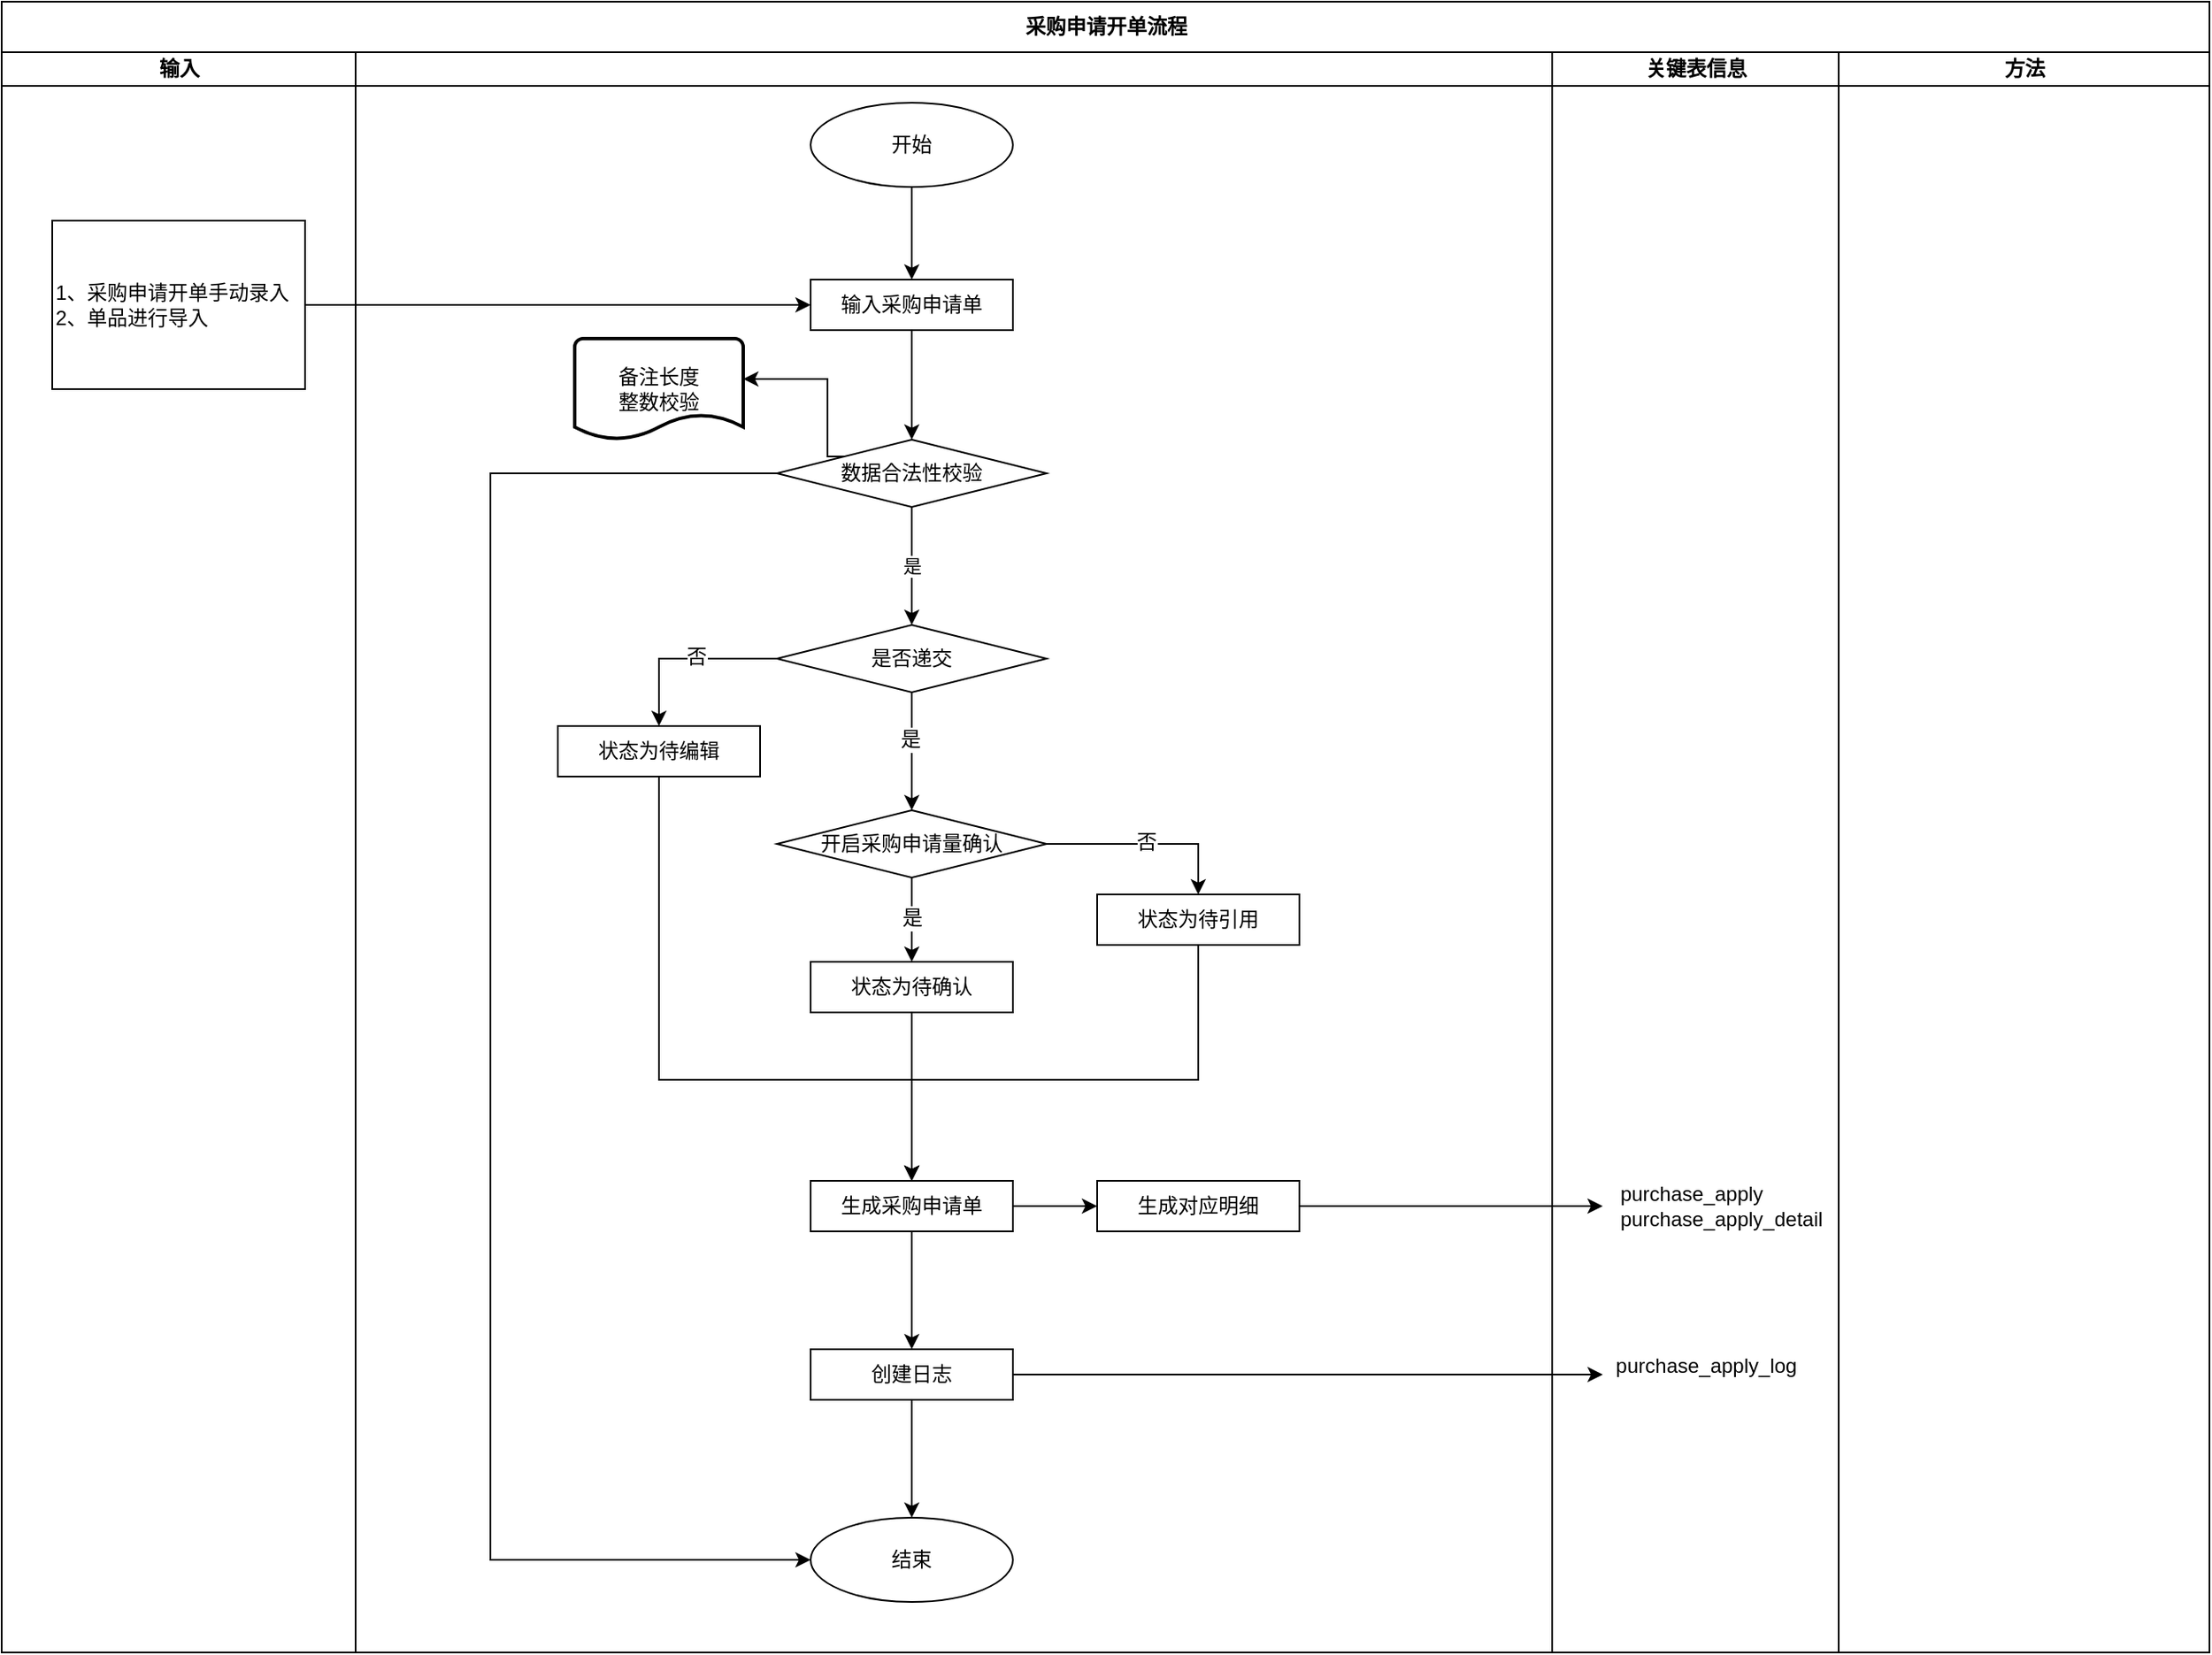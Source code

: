 <mxfile version="14.4.3" type="device"><diagram id="C5RBs43oDa-KdzZeNtuy" name="Page-1"><mxGraphModel dx="1326" dy="816" grid="1" gridSize="10" guides="1" tooltips="1" connect="1" arrows="1" fold="1" page="1" pageScale="1" pageWidth="827" pageHeight="1169" math="0" shadow="0"><root><mxCell id="WIyWlLk6GJQsqaUBKTNV-0"/><mxCell id="WIyWlLk6GJQsqaUBKTNV-1" parent="WIyWlLk6GJQsqaUBKTNV-0"/><mxCell id="e3bt0MxMx475A2bNlWlM-0" value="&lt;font style=&quot;font-size: 12px&quot;&gt;采购申请开单流程&lt;/font&gt;" style="swimlane;html=1;childLayout=stackLayout;startSize=30;rounded=0;shadow=0;labelBackgroundColor=none;strokeWidth=1;fontFamily=Verdana;fontSize=8;align=center;" parent="WIyWlLk6GJQsqaUBKTNV-1" vertex="1"><mxGeometry x="170" y="140" width="1310" height="980" as="geometry"><mxRectangle x="170" y="140" width="100" height="30" as="alternateBounds"/></mxGeometry></mxCell><mxCell id="e3bt0MxMx475A2bNlWlM-1" value="输入" style="swimlane;html=1;startSize=20;" parent="e3bt0MxMx475A2bNlWlM-0" vertex="1"><mxGeometry y="30" width="210" height="950" as="geometry"><mxRectangle y="30" width="30" height="1180" as="alternateBounds"/></mxGeometry></mxCell><mxCell id="e3bt0MxMx475A2bNlWlM-2" value="1、采购申请开单手动录入&lt;br&gt;2、单品进行导入" style="rounded=0;whiteSpace=wrap;html=1;align=left;" parent="e3bt0MxMx475A2bNlWlM-1" vertex="1"><mxGeometry x="30" y="100" width="150" height="100" as="geometry"/></mxCell><mxCell id="e3bt0MxMx475A2bNlWlM-4" value="&lt;br&gt;&lt;br&gt;" style="swimlane;html=1;startSize=20;" parent="e3bt0MxMx475A2bNlWlM-0" vertex="1"><mxGeometry x="210" y="30" width="710" height="950" as="geometry"/></mxCell><mxCell id="e3bt0MxMx475A2bNlWlM-5" style="edgeStyle=orthogonalEdgeStyle;rounded=0;orthogonalLoop=1;jettySize=auto;html=1;exitX=0.5;exitY=1;exitDx=0;exitDy=0;entryX=0.5;entryY=0;entryDx=0;entryDy=0;" parent="e3bt0MxMx475A2bNlWlM-4" source="e3bt0MxMx475A2bNlWlM-6" target="e3bt0MxMx475A2bNlWlM-8" edge="1"><mxGeometry relative="1" as="geometry"/></mxCell><mxCell id="e3bt0MxMx475A2bNlWlM-6" value="开始" style="ellipse;whiteSpace=wrap;html=1;" parent="e3bt0MxMx475A2bNlWlM-4" vertex="1"><mxGeometry x="270" y="30" width="120" height="50" as="geometry"/></mxCell><mxCell id="e3bt0MxMx475A2bNlWlM-7" style="edgeStyle=orthogonalEdgeStyle;rounded=0;orthogonalLoop=1;jettySize=auto;html=1;entryX=0.5;entryY=0;entryDx=0;entryDy=0;" parent="e3bt0MxMx475A2bNlWlM-4" source="e3bt0MxMx475A2bNlWlM-8" target="e3bt0MxMx475A2bNlWlM-13" edge="1"><mxGeometry relative="1" as="geometry"/></mxCell><mxCell id="e3bt0MxMx475A2bNlWlM-8" value="输入采购申请单" style="rounded=0;whiteSpace=wrap;html=1;" parent="e3bt0MxMx475A2bNlWlM-4" vertex="1"><mxGeometry x="270" y="135" width="120" height="30" as="geometry"/></mxCell><mxCell id="e3bt0MxMx475A2bNlWlM-11" style="edgeStyle=orthogonalEdgeStyle;rounded=0;orthogonalLoop=1;jettySize=auto;html=1;exitX=0;exitY=0;exitDx=0;exitDy=0;entryX=1;entryY=0.4;entryDx=0;entryDy=0;entryPerimeter=0;" parent="e3bt0MxMx475A2bNlWlM-4" source="e3bt0MxMx475A2bNlWlM-13" target="e3bt0MxMx475A2bNlWlM-15" edge="1"><mxGeometry relative="1" as="geometry"><Array as="points"><mxPoint x="280" y="240"/><mxPoint x="280" y="194"/></Array><mxPoint x="243" y="194" as="targetPoint"/></mxGeometry></mxCell><mxCell id="e3bt0MxMx475A2bNlWlM-12" value="是&lt;br&gt;" style="edgeStyle=orthogonalEdgeStyle;rounded=0;orthogonalLoop=1;jettySize=auto;html=1;exitX=0.5;exitY=1;exitDx=0;exitDy=0;entryX=0.5;entryY=0;entryDx=0;entryDy=0;" parent="e3bt0MxMx475A2bNlWlM-4" source="e3bt0MxMx475A2bNlWlM-13" target="e3bt0MxMx475A2bNlWlM-19" edge="1"><mxGeometry relative="1" as="geometry"/></mxCell><mxCell id="e3bt0MxMx475A2bNlWlM-98" style="edgeStyle=orthogonalEdgeStyle;rounded=0;orthogonalLoop=1;jettySize=auto;html=1;exitX=0;exitY=0.5;exitDx=0;exitDy=0;entryX=0;entryY=0.5;entryDx=0;entryDy=0;" parent="e3bt0MxMx475A2bNlWlM-4" source="e3bt0MxMx475A2bNlWlM-13" target="e3bt0MxMx475A2bNlWlM-14" edge="1"><mxGeometry relative="1" as="geometry"><Array as="points"><mxPoint x="80" y="250"/><mxPoint x="80" y="895"/></Array></mxGeometry></mxCell><mxCell id="e3bt0MxMx475A2bNlWlM-13" value="数据合法性校验" style="rhombus;whiteSpace=wrap;html=1;" parent="e3bt0MxMx475A2bNlWlM-4" vertex="1"><mxGeometry x="250" y="230" width="160" height="40" as="geometry"/></mxCell><mxCell id="e3bt0MxMx475A2bNlWlM-14" value="结束" style="ellipse;whiteSpace=wrap;html=1;" parent="e3bt0MxMx475A2bNlWlM-4" vertex="1"><mxGeometry x="270" y="870" width="120" height="50" as="geometry"/></mxCell><mxCell id="e3bt0MxMx475A2bNlWlM-15" value="备注长度&lt;br&gt;整数校验" style="strokeWidth=2;html=1;shape=mxgraph.flowchart.document2;whiteSpace=wrap;size=0.25;" parent="e3bt0MxMx475A2bNlWlM-4" vertex="1"><mxGeometry x="130" y="170" width="100" height="60" as="geometry"/></mxCell><mxCell id="e3bt0MxMx475A2bNlWlM-18" style="edgeStyle=orthogonalEdgeStyle;rounded=0;orthogonalLoop=1;jettySize=auto;html=1;exitX=0.5;exitY=1;exitDx=0;exitDy=0;entryX=0.5;entryY=0;entryDx=0;entryDy=0;" parent="e3bt0MxMx475A2bNlWlM-4" source="e3bt0MxMx475A2bNlWlM-19" target="e3bt0MxMx475A2bNlWlM-82" edge="1"><mxGeometry relative="1" as="geometry"><mxPoint x="330" y="400" as="targetPoint"/><Array as="points"><mxPoint x="330" y="410"/></Array></mxGeometry></mxCell><mxCell id="e3bt0MxMx475A2bNlWlM-83" value="&lt;font style=&quot;font-size: 12px&quot;&gt;是&lt;/font&gt;" style="edgeLabel;html=1;align=center;verticalAlign=middle;resizable=0;points=[];" parent="e3bt0MxMx475A2bNlWlM-18" vertex="1" connectable="0"><mxGeometry x="-0.217" y="1" relative="1" as="geometry"><mxPoint x="-2" as="offset"/></mxGeometry></mxCell><mxCell id="e3bt0MxMx475A2bNlWlM-87" style="edgeStyle=orthogonalEdgeStyle;rounded=0;orthogonalLoop=1;jettySize=auto;html=1;exitX=0;exitY=0.5;exitDx=0;exitDy=0;" parent="e3bt0MxMx475A2bNlWlM-4" source="e3bt0MxMx475A2bNlWlM-19" target="e3bt0MxMx475A2bNlWlM-86" edge="1"><mxGeometry relative="1" as="geometry"/></mxCell><mxCell id="e3bt0MxMx475A2bNlWlM-88" value="&lt;font style=&quot;font-size: 12px&quot;&gt;否&lt;/font&gt;" style="edgeLabel;html=1;align=center;verticalAlign=middle;resizable=0;points=[];" parent="e3bt0MxMx475A2bNlWlM-87" vertex="1" connectable="0"><mxGeometry x="-0.547" y="1" relative="1" as="geometry"><mxPoint x="-23" y="-2" as="offset"/></mxGeometry></mxCell><mxCell id="e3bt0MxMx475A2bNlWlM-19" value="是否递交" style="rhombus;whiteSpace=wrap;html=1;" parent="e3bt0MxMx475A2bNlWlM-4" vertex="1"><mxGeometry x="250" y="340" width="160" height="40" as="geometry"/></mxCell><mxCell id="e3bt0MxMx475A2bNlWlM-20" style="edgeStyle=orthogonalEdgeStyle;rounded=0;orthogonalLoop=1;jettySize=auto;html=1;exitX=0.5;exitY=1;exitDx=0;exitDy=0;" parent="e3bt0MxMx475A2bNlWlM-4" source="e3bt0MxMx475A2bNlWlM-82" target="e3bt0MxMx475A2bNlWlM-25" edge="1"><mxGeometry relative="1" as="geometry"><mxPoint x="330" y="430" as="sourcePoint"/></mxGeometry></mxCell><mxCell id="e3bt0MxMx475A2bNlWlM-95" value="&lt;span style=&quot;font-size: 12px&quot;&gt;是&lt;/span&gt;" style="edgeLabel;html=1;align=center;verticalAlign=middle;resizable=0;points=[];" parent="e3bt0MxMx475A2bNlWlM-20" vertex="1" connectable="0"><mxGeometry x="-0.747" y="-2" relative="1" as="geometry"><mxPoint x="2" y="17" as="offset"/></mxGeometry></mxCell><mxCell id="e3bt0MxMx475A2bNlWlM-24" style="edgeStyle=orthogonalEdgeStyle;rounded=0;orthogonalLoop=1;jettySize=auto;html=1;exitX=0.5;exitY=1;exitDx=0;exitDy=0;" parent="e3bt0MxMx475A2bNlWlM-4" source="e3bt0MxMx475A2bNlWlM-25" target="e3bt0MxMx475A2bNlWlM-30" edge="1"><mxGeometry relative="1" as="geometry"/></mxCell><mxCell id="e3bt0MxMx475A2bNlWlM-25" value="状态为待确认" style="rounded=0;whiteSpace=wrap;html=1;" parent="e3bt0MxMx475A2bNlWlM-4" vertex="1"><mxGeometry x="270" y="540" width="120" height="30" as="geometry"/></mxCell><mxCell id="e3bt0MxMx475A2bNlWlM-28" style="edgeStyle=orthogonalEdgeStyle;rounded=0;orthogonalLoop=1;jettySize=auto;html=1;exitX=0.5;exitY=1;exitDx=0;exitDy=0;" parent="e3bt0MxMx475A2bNlWlM-4" source="e3bt0MxMx475A2bNlWlM-30" target="e3bt0MxMx475A2bNlWlM-32" edge="1"><mxGeometry relative="1" as="geometry"/></mxCell><mxCell id="e3bt0MxMx475A2bNlWlM-101" style="edgeStyle=orthogonalEdgeStyle;rounded=0;orthogonalLoop=1;jettySize=auto;html=1;exitX=1;exitY=0.5;exitDx=0;exitDy=0;entryX=0;entryY=0.5;entryDx=0;entryDy=0;" parent="e3bt0MxMx475A2bNlWlM-4" source="e3bt0MxMx475A2bNlWlM-30" target="e3bt0MxMx475A2bNlWlM-100" edge="1"><mxGeometry relative="1" as="geometry"/></mxCell><mxCell id="e3bt0MxMx475A2bNlWlM-30" value="生成采购申请单" style="rounded=0;whiteSpace=wrap;html=1;" parent="e3bt0MxMx475A2bNlWlM-4" vertex="1"><mxGeometry x="270" y="670" width="120" height="30" as="geometry"/></mxCell><mxCell id="e3bt0MxMx475A2bNlWlM-31" style="edgeStyle=orthogonalEdgeStyle;rounded=0;orthogonalLoop=1;jettySize=auto;html=1;exitX=0.5;exitY=1;exitDx=0;exitDy=0;entryX=0.5;entryY=0;entryDx=0;entryDy=0;" parent="e3bt0MxMx475A2bNlWlM-4" source="e3bt0MxMx475A2bNlWlM-32" target="e3bt0MxMx475A2bNlWlM-14" edge="1"><mxGeometry relative="1" as="geometry"/></mxCell><mxCell id="e3bt0MxMx475A2bNlWlM-32" value="创建日志" style="rounded=0;whiteSpace=wrap;html=1;" parent="e3bt0MxMx475A2bNlWlM-4" vertex="1"><mxGeometry x="270" y="770" width="120" height="30" as="geometry"/></mxCell><mxCell id="e3bt0MxMx475A2bNlWlM-90" style="edgeStyle=orthogonalEdgeStyle;rounded=0;orthogonalLoop=1;jettySize=auto;html=1;exitX=1;exitY=0.5;exitDx=0;exitDy=0;entryX=0.5;entryY=0;entryDx=0;entryDy=0;" parent="e3bt0MxMx475A2bNlWlM-4" source="e3bt0MxMx475A2bNlWlM-82" target="e3bt0MxMx475A2bNlWlM-89" edge="1"><mxGeometry relative="1" as="geometry"/></mxCell><mxCell id="e3bt0MxMx475A2bNlWlM-94" value="&lt;font style=&quot;font-size: 12px&quot;&gt;否&lt;/font&gt;" style="edgeLabel;html=1;align=center;verticalAlign=middle;resizable=0;points=[];" parent="e3bt0MxMx475A2bNlWlM-90" vertex="1" connectable="0"><mxGeometry x="-0.024" y="1" relative="1" as="geometry"><mxPoint as="offset"/></mxGeometry></mxCell><mxCell id="e3bt0MxMx475A2bNlWlM-82" value="开启采购申请量确认" style="rhombus;whiteSpace=wrap;html=1;" parent="e3bt0MxMx475A2bNlWlM-4" vertex="1"><mxGeometry x="250" y="450" width="160" height="40" as="geometry"/></mxCell><mxCell id="e3bt0MxMx475A2bNlWlM-93" style="edgeStyle=orthogonalEdgeStyle;rounded=0;orthogonalLoop=1;jettySize=auto;html=1;exitX=0.5;exitY=1;exitDx=0;exitDy=0;entryX=0.5;entryY=0;entryDx=0;entryDy=0;" parent="e3bt0MxMx475A2bNlWlM-4" source="e3bt0MxMx475A2bNlWlM-86" target="e3bt0MxMx475A2bNlWlM-30" edge="1"><mxGeometry relative="1" as="geometry"><Array as="points"><mxPoint x="180" y="610"/><mxPoint x="330" y="610"/></Array></mxGeometry></mxCell><mxCell id="e3bt0MxMx475A2bNlWlM-86" value="状态为待编辑" style="rounded=0;whiteSpace=wrap;html=1;" parent="e3bt0MxMx475A2bNlWlM-4" vertex="1"><mxGeometry x="120" y="400" width="120" height="30" as="geometry"/></mxCell><mxCell id="e3bt0MxMx475A2bNlWlM-92" style="edgeStyle=orthogonalEdgeStyle;rounded=0;orthogonalLoop=1;jettySize=auto;html=1;exitX=0.5;exitY=1;exitDx=0;exitDy=0;entryX=0.5;entryY=0;entryDx=0;entryDy=0;" parent="e3bt0MxMx475A2bNlWlM-4" source="e3bt0MxMx475A2bNlWlM-89" target="e3bt0MxMx475A2bNlWlM-30" edge="1"><mxGeometry relative="1" as="geometry"><Array as="points"><mxPoint x="500" y="610"/><mxPoint x="330" y="610"/></Array></mxGeometry></mxCell><mxCell id="e3bt0MxMx475A2bNlWlM-89" value="状态为待引用" style="rounded=0;whiteSpace=wrap;html=1;" parent="e3bt0MxMx475A2bNlWlM-4" vertex="1"><mxGeometry x="440" y="500" width="120" height="30" as="geometry"/></mxCell><mxCell id="e3bt0MxMx475A2bNlWlM-100" value="生成对应明细" style="rounded=0;whiteSpace=wrap;html=1;" parent="e3bt0MxMx475A2bNlWlM-4" vertex="1"><mxGeometry x="440" y="670" width="120" height="30" as="geometry"/></mxCell><mxCell id="e3bt0MxMx475A2bNlWlM-53" value="关键表信息" style="swimlane;html=1;startSize=20;" parent="e3bt0MxMx475A2bNlWlM-0" vertex="1"><mxGeometry x="920" y="30" width="170" height="950" as="geometry"/></mxCell><mxCell id="e3bt0MxMx475A2bNlWlM-99" value="purchase_apply_log" style="text;html=1;align=center;verticalAlign=middle;resizable=0;points=[];autosize=1;" parent="e3bt0MxMx475A2bNlWlM-53" vertex="1"><mxGeometry x="31" y="770" width="120" height="20" as="geometry"/></mxCell><mxCell id="e3bt0MxMx475A2bNlWlM-64" style="edgeStyle=orthogonalEdgeStyle;rounded=0;orthogonalLoop=1;jettySize=auto;html=1;exitX=1;exitY=0.5;exitDx=0;exitDy=0;entryX=0;entryY=0.5;entryDx=0;entryDy=0;" parent="e3bt0MxMx475A2bNlWlM-0" source="e3bt0MxMx475A2bNlWlM-2" target="e3bt0MxMx475A2bNlWlM-8" edge="1"><mxGeometry relative="1" as="geometry"/></mxCell><mxCell id="e3bt0MxMx475A2bNlWlM-58" value="方法" style="swimlane;html=1;startSize=20;" parent="e3bt0MxMx475A2bNlWlM-0" vertex="1"><mxGeometry x="1090" y="30" width="220" height="950" as="geometry"/></mxCell><mxCell id="mxbNrKBQNPjd1R_qxXId-5" style="edgeStyle=orthogonalEdgeStyle;rounded=0;orthogonalLoop=1;jettySize=auto;html=1;exitX=1;exitY=0.5;exitDx=0;exitDy=0;entryX=-0.008;entryY=0.75;entryDx=0;entryDy=0;entryPerimeter=0;" edge="1" parent="e3bt0MxMx475A2bNlWlM-0" source="e3bt0MxMx475A2bNlWlM-32" target="e3bt0MxMx475A2bNlWlM-99"><mxGeometry relative="1" as="geometry"/></mxCell><mxCell id="e3bt0MxMx475A2bNlWlM-103" value="&lt;div style=&quot;text-align: left&quot;&gt;purchase_apply&lt;/div&gt;&lt;div&gt;purchase_apply_detail&lt;/div&gt;" style="text;html=1;align=center;verticalAlign=middle;resizable=0;points=[];autosize=1;" parent="WIyWlLk6GJQsqaUBKTNV-1" vertex="1"><mxGeometry x="1120" y="840" width="140" height="30" as="geometry"/></mxCell><mxCell id="mxbNrKBQNPjd1R_qxXId-0" style="edgeStyle=orthogonalEdgeStyle;rounded=0;orthogonalLoop=1;jettySize=auto;html=1;exitX=1;exitY=0.5;exitDx=0;exitDy=0;" edge="1" parent="WIyWlLk6GJQsqaUBKTNV-1" source="e3bt0MxMx475A2bNlWlM-100" target="e3bt0MxMx475A2bNlWlM-103"><mxGeometry relative="1" as="geometry"><mxPoint x="1280" y="855" as="targetPoint"/><mxPoint x="940" y="855" as="sourcePoint"/></mxGeometry></mxCell></root></mxGraphModel></diagram></mxfile>